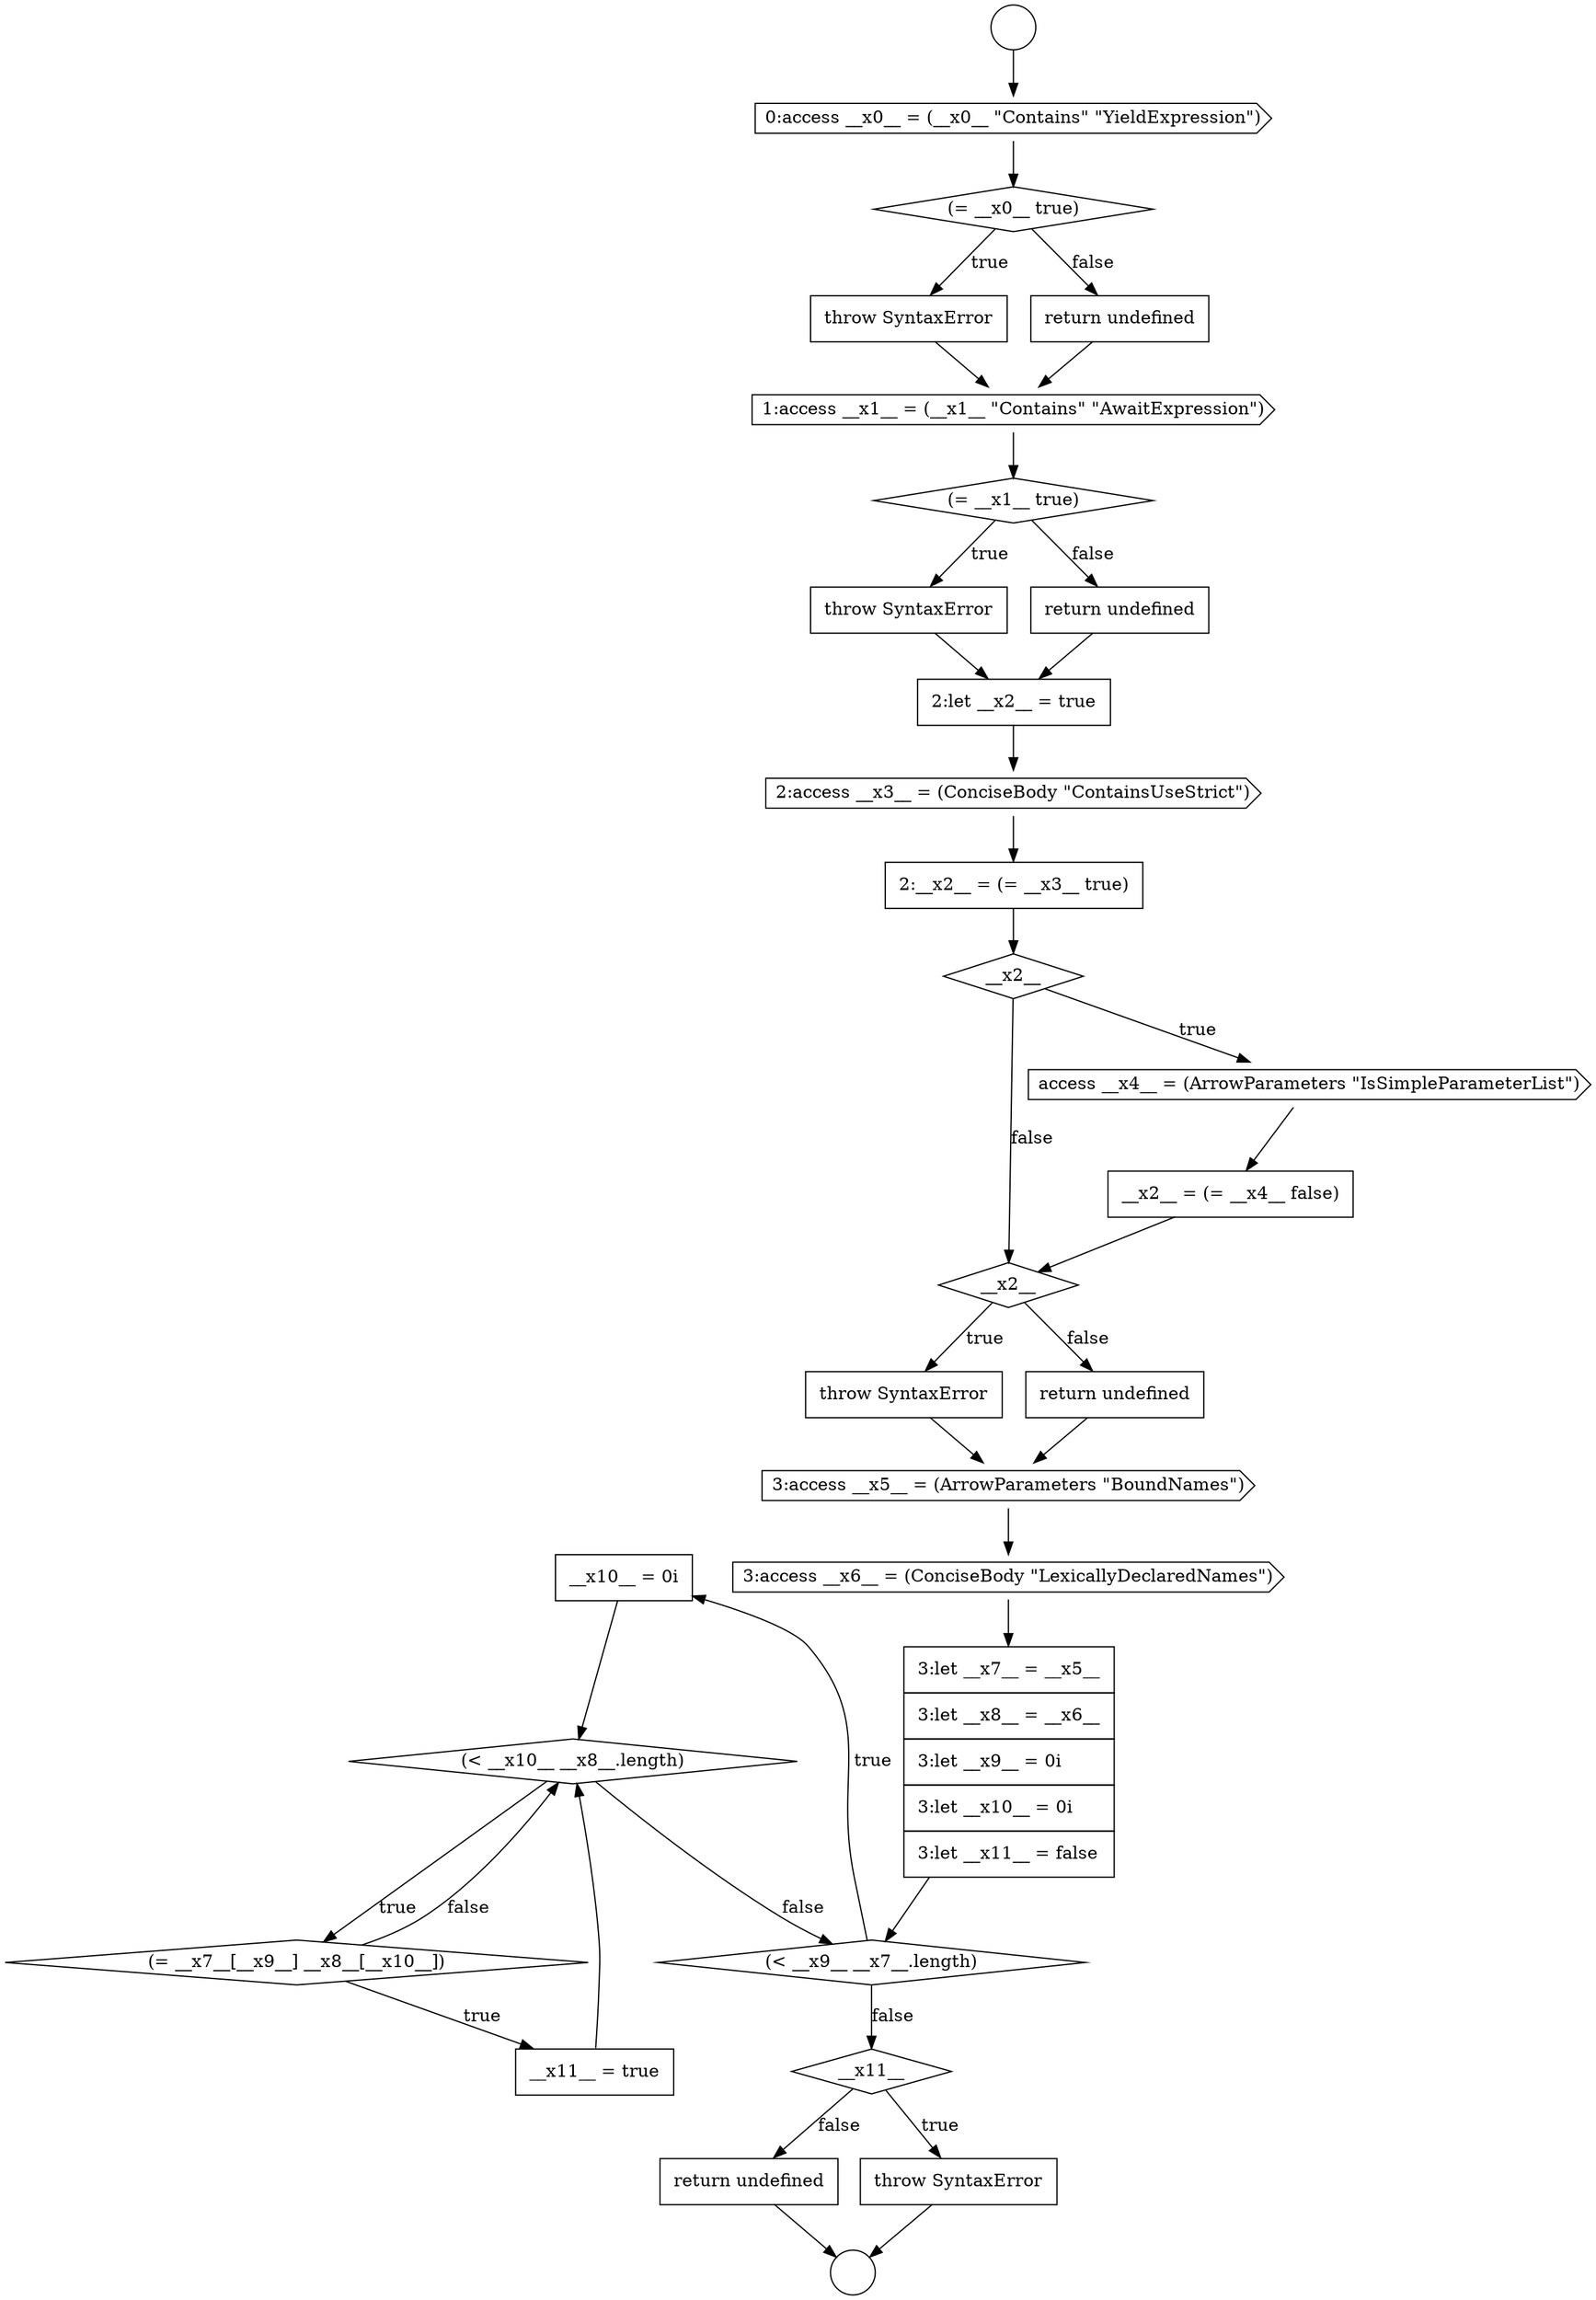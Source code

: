 digraph {
  node20332 [shape=none, margin=0, label=<<font color="black">
    <table border="0" cellborder="1" cellspacing="0" cellpadding="10">
      <tr><td align="left">__x10__ = 0i</td></tr>
    </table>
  </font>> color="black" fillcolor="white" style=filled]
  node20320 [shape=cds, label=<<font color="black">2:access __x3__ = (ConciseBody &quot;ContainsUseStrict&quot;)</font>> color="black" fillcolor="white" style=filled]
  node20312 [shape=diamond, label=<<font color="black">(= __x0__ true)</font>> color="black" fillcolor="white" style=filled]
  node20325 [shape=diamond, label=<<font color="black">__x2__</font>> color="black" fillcolor="white" style=filled]
  node20313 [shape=none, margin=0, label=<<font color="black">
    <table border="0" cellborder="1" cellspacing="0" cellpadding="10">
      <tr><td align="left">throw SyntaxError</td></tr>
    </table>
  </font>> color="black" fillcolor="white" style=filled]
  node20317 [shape=none, margin=0, label=<<font color="black">
    <table border="0" cellborder="1" cellspacing="0" cellpadding="10">
      <tr><td align="left">throw SyntaxError</td></tr>
    </table>
  </font>> color="black" fillcolor="white" style=filled]
  node20326 [shape=none, margin=0, label=<<font color="black">
    <table border="0" cellborder="1" cellspacing="0" cellpadding="10">
      <tr><td align="left">throw SyntaxError</td></tr>
    </table>
  </font>> color="black" fillcolor="white" style=filled]
  node20330 [shape=none, margin=0, label=<<font color="black">
    <table border="0" cellborder="1" cellspacing="0" cellpadding="10">
      <tr><td align="left">3:let __x7__ = __x5__</td></tr>
      <tr><td align="left">3:let __x8__ = __x6__</td></tr>
      <tr><td align="left">3:let __x9__ = 0i</td></tr>
      <tr><td align="left">3:let __x10__ = 0i</td></tr>
      <tr><td align="left">3:let __x11__ = false</td></tr>
    </table>
  </font>> color="black" fillcolor="white" style=filled]
  node20327 [shape=none, margin=0, label=<<font color="black">
    <table border="0" cellborder="1" cellspacing="0" cellpadding="10">
      <tr><td align="left">return undefined</td></tr>
    </table>
  </font>> color="black" fillcolor="white" style=filled]
  node20323 [shape=cds, label=<<font color="black">access __x4__ = (ArrowParameters &quot;IsSimpleParameterList&quot;)</font>> color="black" fillcolor="white" style=filled]
  node20338 [shape=none, margin=0, label=<<font color="black">
    <table border="0" cellborder="1" cellspacing="0" cellpadding="10">
      <tr><td align="left">return undefined</td></tr>
    </table>
  </font>> color="black" fillcolor="white" style=filled]
  node20319 [shape=none, margin=0, label=<<font color="black">
    <table border="0" cellborder="1" cellspacing="0" cellpadding="10">
      <tr><td align="left">2:let __x2__ = true</td></tr>
    </table>
  </font>> color="black" fillcolor="white" style=filled]
  node20334 [shape=diamond, label=<<font color="black">(= __x7__[__x9__] __x8__[__x10__])</font>> color="black" fillcolor="white" style=filled]
  node20321 [shape=none, margin=0, label=<<font color="black">
    <table border="0" cellborder="1" cellspacing="0" cellpadding="10">
      <tr><td align="left">2:__x2__ = (= __x3__ true)</td></tr>
    </table>
  </font>> color="black" fillcolor="white" style=filled]
  node20329 [shape=cds, label=<<font color="black">3:access __x6__ = (ConciseBody &quot;LexicallyDeclaredNames&quot;)</font>> color="black" fillcolor="white" style=filled]
  node20324 [shape=none, margin=0, label=<<font color="black">
    <table border="0" cellborder="1" cellspacing="0" cellpadding="10">
      <tr><td align="left">__x2__ = (= __x4__ false)</td></tr>
    </table>
  </font>> color="black" fillcolor="white" style=filled]
  node20309 [shape=circle label=" " color="black" fillcolor="white" style=filled]
  node20331 [shape=diamond, label=<<font color="black">(&lt; __x9__ __x7__.length)</font>> color="black" fillcolor="white" style=filled]
  node20316 [shape=diamond, label=<<font color="black">(= __x1__ true)</font>> color="black" fillcolor="white" style=filled]
  node20335 [shape=none, margin=0, label=<<font color="black">
    <table border="0" cellborder="1" cellspacing="0" cellpadding="10">
      <tr><td align="left">__x11__ = true</td></tr>
    </table>
  </font>> color="black" fillcolor="white" style=filled]
  node20337 [shape=none, margin=0, label=<<font color="black">
    <table border="0" cellborder="1" cellspacing="0" cellpadding="10">
      <tr><td align="left">throw SyntaxError</td></tr>
    </table>
  </font>> color="black" fillcolor="white" style=filled]
  node20322 [shape=diamond, label=<<font color="black">__x2__</font>> color="black" fillcolor="white" style=filled]
  node20328 [shape=cds, label=<<font color="black">3:access __x5__ = (ArrowParameters &quot;BoundNames&quot;)</font>> color="black" fillcolor="white" style=filled]
  node20315 [shape=cds, label=<<font color="black">1:access __x1__ = (__x1__ &quot;Contains&quot; &quot;AwaitExpression&quot;)</font>> color="black" fillcolor="white" style=filled]
  node20310 [shape=circle label=" " color="black" fillcolor="white" style=filled]
  node20314 [shape=none, margin=0, label=<<font color="black">
    <table border="0" cellborder="1" cellspacing="0" cellpadding="10">
      <tr><td align="left">return undefined</td></tr>
    </table>
  </font>> color="black" fillcolor="white" style=filled]
  node20336 [shape=diamond, label=<<font color="black">__x11__</font>> color="black" fillcolor="white" style=filled]
  node20311 [shape=cds, label=<<font color="black">0:access __x0__ = (__x0__ &quot;Contains&quot; &quot;YieldExpression&quot;)</font>> color="black" fillcolor="white" style=filled]
  node20333 [shape=diamond, label=<<font color="black">(&lt; __x10__ __x8__.length)</font>> color="black" fillcolor="white" style=filled]
  node20318 [shape=none, margin=0, label=<<font color="black">
    <table border="0" cellborder="1" cellspacing="0" cellpadding="10">
      <tr><td align="left">return undefined</td></tr>
    </table>
  </font>> color="black" fillcolor="white" style=filled]
  node20333 -> node20334 [label=<<font color="black">true</font>> color="black"]
  node20333 -> node20331 [label=<<font color="black">false</font>> color="black"]
  node20322 -> node20323 [label=<<font color="black">true</font>> color="black"]
  node20322 -> node20325 [label=<<font color="black">false</font>> color="black"]
  node20323 -> node20324 [ color="black"]
  node20324 -> node20325 [ color="black"]
  node20314 -> node20315 [ color="black"]
  node20332 -> node20333 [ color="black"]
  node20319 -> node20320 [ color="black"]
  node20311 -> node20312 [ color="black"]
  node20313 -> node20315 [ color="black"]
  node20309 -> node20311 [ color="black"]
  node20317 -> node20319 [ color="black"]
  node20337 -> node20310 [ color="black"]
  node20327 -> node20328 [ color="black"]
  node20320 -> node20321 [ color="black"]
  node20321 -> node20322 [ color="black"]
  node20312 -> node20313 [label=<<font color="black">true</font>> color="black"]
  node20312 -> node20314 [label=<<font color="black">false</font>> color="black"]
  node20318 -> node20319 [ color="black"]
  node20325 -> node20326 [label=<<font color="black">true</font>> color="black"]
  node20325 -> node20327 [label=<<font color="black">false</font>> color="black"]
  node20336 -> node20337 [label=<<font color="black">true</font>> color="black"]
  node20336 -> node20338 [label=<<font color="black">false</font>> color="black"]
  node20316 -> node20317 [label=<<font color="black">true</font>> color="black"]
  node20316 -> node20318 [label=<<font color="black">false</font>> color="black"]
  node20331 -> node20332 [label=<<font color="black">true</font>> color="black"]
  node20331 -> node20336 [label=<<font color="black">false</font>> color="black"]
  node20328 -> node20329 [ color="black"]
  node20315 -> node20316 [ color="black"]
  node20329 -> node20330 [ color="black"]
  node20335 -> node20333 [ color="black"]
  node20326 -> node20328 [ color="black"]
  node20334 -> node20335 [label=<<font color="black">true</font>> color="black"]
  node20334 -> node20333 [label=<<font color="black">false</font>> color="black"]
  node20338 -> node20310 [ color="black"]
  node20330 -> node20331 [ color="black"]
}
